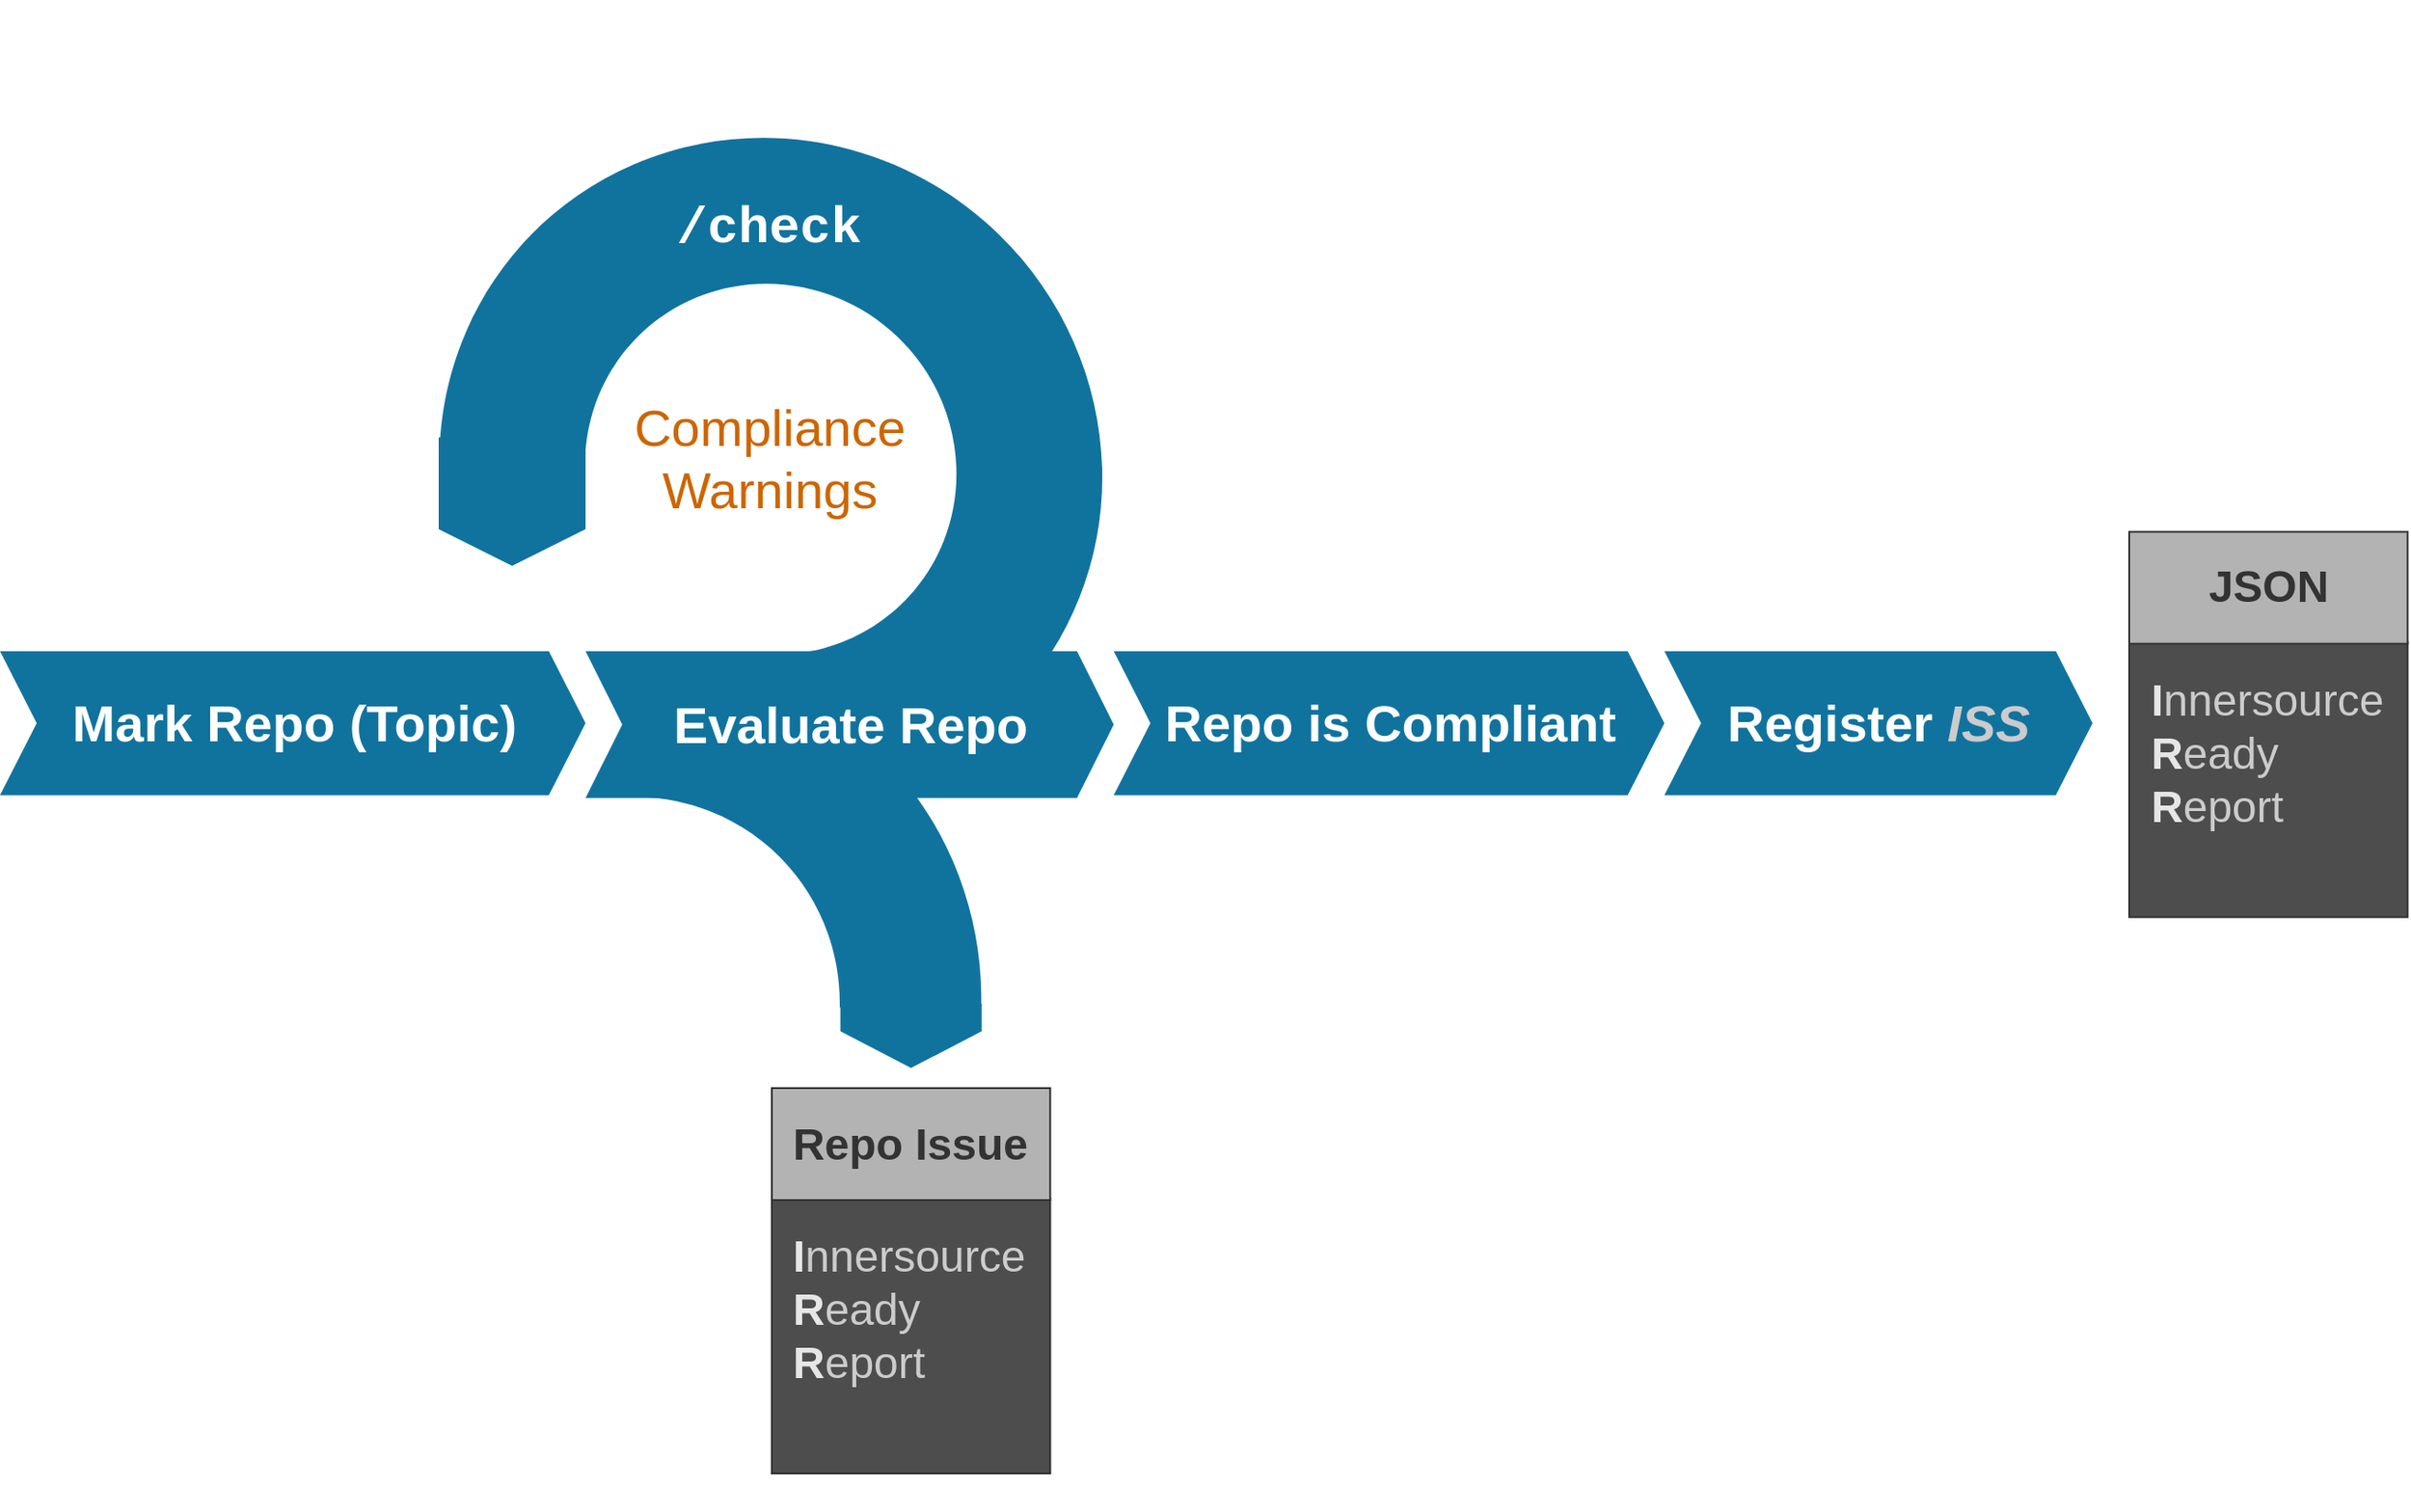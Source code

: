 <mxfile>
    <diagram name="Page-1" id="3e8102d1-ef87-2e61-34e1-82d9a586fe2e">
        <mxGraphModel dx="1109" dy="1423" grid="1" gridSize="10" guides="1" tooltips="1" connect="1" arrows="1" fold="1" page="1" pageScale="1" pageWidth="1100" pageHeight="850" background="none" math="0" shadow="0">
            <root>
                <mxCell id="0"/>
                <mxCell id="1" parent="0"/>
                <mxCell id="brf7tR4pHE1us93a3u3g-6" value="&lt;font style=&quot;font-size: 28px;&quot;&gt;Compliance&lt;br style=&quot;font-size: 28px;&quot;&gt;Warnings&lt;/font&gt;" style="text;html=1;strokeColor=none;fillColor=none;align=center;verticalAlign=middle;whiteSpace=wrap;rounded=0;fontSize=28;fontColor=#CC6600;" parent="1" vertex="1">
                    <mxGeometry x="407.48" y="-623.18" width="144.95" height="80" as="geometry"/>
                </mxCell>
                <mxCell id="26" value="" style="verticalLabelPosition=bottom;verticalAlign=top;html=1;shape=mxgraph.basic.partConcEllipse;fillColor=#10739E;strokeColor=none;startAngle=0.625;endAngle=0.876;arcWidth=0.4;rotation=135;fontSize=24;" parent="1" vertex="1">
                    <mxGeometry x="206.34" y="-473.08" width="391" height="380" as="geometry"/>
                </mxCell>
                <mxCell id="brf7tR4pHE1us93a3u3g-4" value="&lt;font style=&quot;font-size: 28px;&quot;&gt;Repo is Compliant&lt;/font&gt;" style="html=1;shape=mxgraph.infographic.ribbonSimple;notch1=20;notch2=20;fillColor=#10739E;strokeColor=none;align=center;verticalAlign=middle;fontColor=#ffffff;fontSize=24;fontStyle=1;" parent="1" vertex="1">
                    <mxGeometry x="666.75" y="-478.18" width="300" height="78.58" as="geometry"/>
                </mxCell>
                <mxCell id="brf7tR4pHE1us93a3u3g-12" value="Register &lt;i&gt;&lt;font color=&quot;#cccccc&quot;&gt;ISS&lt;/font&gt;&lt;/i&gt;" style="html=1;shape=mxgraph.infographic.ribbonSimple;notch1=20;notch2=20;fillColor=#10739E;strokeColor=none;align=center;verticalAlign=middle;fontColor=#ffffff;fontSize=28;fontStyle=1;" parent="1" vertex="1">
                    <mxGeometry x="966.75" y="-478.18" width="233.25" height="78.58" as="geometry"/>
                </mxCell>
                <mxCell id="brf7tR4pHE1us93a3u3g-8" value="" style="html=1;shape=mxgraph.infographic.ribbonSimple;notch1=0;notch2=20;fillColor=#10739E;strokeColor=none;align=center;verticalAlign=middle;fontColor=#ffffff;fontSize=24;fontStyle=1;rotation=90;" parent="1" vertex="1">
                    <mxGeometry x="304" y="-599.6" width="70" height="80" as="geometry"/>
                </mxCell>
                <mxCell id="brf7tR4pHE1us93a3u3g-2" value="" style="verticalLabelPosition=bottom;verticalAlign=top;html=1;shape=mxgraph.basic.partConcEllipse;fillColor=#10739E;strokeColor=none;startAngle=0.37;endAngle=0.125;arcWidth=0.44;rotation=135;" parent="1" vertex="1">
                    <mxGeometry x="301.58" y="-760" width="356.75" height="365.46" as="geometry"/>
                </mxCell>
                <mxCell id="7" value="&lt;font style=&quot;font-size: 24px;&quot;&gt;&lt;span style=&quot;color: rgb(230, 230, 230); font-family: helvetica; font-size: 24px; font-style: normal; font-weight: 700; letter-spacing: normal; text-indent: 0px; text-transform: none; word-spacing: 0px; display: inline; float: none;&quot;&gt;I&lt;/span&gt;&lt;span style=&quot;font-family: helvetica; font-size: 24px; font-style: normal; letter-spacing: normal; text-indent: 0px; text-transform: none; word-spacing: 0px; display: inline; float: none;&quot;&gt;&lt;font color=&quot;#cccccc&quot;&gt;nnersource&lt;/font&gt;&lt;/span&gt;&lt;br style=&quot;font-family: helvetica; font-size: 24px; font-style: normal; font-weight: 700; letter-spacing: normal; text-indent: 0px; text-transform: none; word-spacing: 0px;&quot;&gt;&lt;span style=&quot;color: rgb(230, 230, 230); font-family: helvetica; font-size: 24px; font-style: normal; font-weight: 700; letter-spacing: normal; text-indent: 0px; text-transform: none; word-spacing: 0px; display: inline; float: none;&quot;&gt;R&lt;/span&gt;&lt;span style=&quot;font-family: helvetica; font-size: 24px; font-style: normal; letter-spacing: normal; text-indent: 0px; text-transform: none; word-spacing: 0px; display: inline; float: none;&quot;&gt;&lt;font color=&quot;#cccccc&quot;&gt;eady&lt;/font&gt;&lt;/span&gt;&lt;span style=&quot;color: rgb(230, 230, 230); font-family: helvetica; font-size: 24px; font-style: normal; font-weight: 700; letter-spacing: normal; text-indent: 0px; text-transform: none; word-spacing: 0px; display: inline; float: none;&quot;&gt; &lt;br&gt;R&lt;/span&gt;&lt;span style=&quot;font-family: helvetica; font-size: 24px; font-style: normal; letter-spacing: normal; text-indent: 0px; text-transform: none; word-spacing: 0px; display: inline; float: none;&quot;&gt;&lt;font color=&quot;#cccccc&quot;&gt;eport&lt;/font&gt;&lt;/span&gt;&lt;br style=&quot;font-family: helvetica; font-size: 24px; font-style: normal; font-weight: 700; letter-spacing: normal; text-indent: 0px; text-transform: none; word-spacing: 0px;&quot;&gt;&lt;br&gt;&lt;/font&gt;" style="rounded=0;whiteSpace=wrap;html=1;labelBackgroundColor=none;fontColor=#99FFFF;strokeColor=#333333;fillColor=#4D4D4D;fontSize=24;align=left;spacingLeft=10;" parent="1" vertex="1">
                    <mxGeometry x="480.49" y="-180" width="151.67" height="150" as="geometry"/>
                </mxCell>
                <mxCell id="29" value="" style="html=1;shape=mxgraph.infographic.ribbonSimple;notch1=0;notch2=20;fillColor=#10739E;strokeColor=none;align=center;verticalAlign=middle;fontColor=#ffffff;fontSize=24;fontStyle=1;rotation=90;" parent="1" vertex="1">
                    <mxGeometry x="538.83" y="-307" width="35" height="77" as="geometry"/>
                </mxCell>
                <mxCell id="8" value="&lt;font color=&quot;#333333&quot; style=&quot;font-size: 24px;&quot;&gt;&lt;b&gt;Repo Issue&lt;/b&gt;&lt;/font&gt;" style="rounded=0;whiteSpace=wrap;html=1;labelBackgroundColor=none;fontColor=#E6E6E6;strokeColor=#333333;fillColor=#B3B3B3;fontSize=24;" parent="1" vertex="1">
                    <mxGeometry x="480.49" y="-240" width="151.67" height="61" as="geometry"/>
                </mxCell>
                <mxCell id="brf7tR4pHE1us93a3u3g-5" value="&lt;font style=&quot;font-size: 28px;&quot;&gt;Mark Repo (Topic)&lt;/font&gt;" style="html=1;shape=mxgraph.infographic.ribbonSimple;notch1=20;notch2=20;fillColor=#10739E;strokeColor=none;align=center;verticalAlign=middle;fontColor=#ffffff;fontSize=24;fontStyle=1;" parent="1" vertex="1">
                    <mxGeometry x="60" y="-478.18" width="319" height="78.58" as="geometry"/>
                </mxCell>
                <mxCell id="brf7tR4pHE1us93a3u3g-3" value="&lt;font style=&quot;font-size: 28px;&quot;&gt;Evaluate Repo&lt;/font&gt;" style="html=1;shape=mxgraph.infographic.ribbonSimple;notch1=20;notch2=20;fillColor=#10739E;strokeColor=none;align=center;verticalAlign=middle;fontColor=#ffffff;fontSize=24;fontStyle=1;" parent="1" vertex="1">
                    <mxGeometry x="379" y="-478.18" width="287.75" height="80" as="geometry"/>
                </mxCell>
                <mxCell id="brf7tR4pHE1us93a3u3g-15" value="&lt;font size=&quot;1&quot; face=&quot;Courier New&quot; style=&quot;&quot;&gt;&lt;b style=&quot;font-size: 28px;&quot;&gt;/check&lt;/b&gt;&lt;/font&gt;" style="text;html=1;strokeColor=none;fillColor=none;align=center;verticalAlign=middle;whiteSpace=wrap;rounded=0;fontSize=24;fontColor=#FFFFFF;" parent="1" vertex="1">
                    <mxGeometry x="434.95" y="-729.6" width="87.75" height="42" as="geometry"/>
                </mxCell>
                <mxCell id="30" value="&lt;font style=&quot;font-size: 24px;&quot;&gt;&lt;span style=&quot;color: rgb(230, 230, 230); font-family: helvetica; font-size: 24px; font-style: normal; font-weight: 700; letter-spacing: normal; text-indent: 0px; text-transform: none; word-spacing: 0px; display: inline; float: none;&quot;&gt;I&lt;/span&gt;&lt;span style=&quot;font-family: helvetica; font-size: 24px; font-style: normal; letter-spacing: normal; text-indent: 0px; text-transform: none; word-spacing: 0px; display: inline; float: none;&quot;&gt;&lt;font color=&quot;#cccccc&quot;&gt;nnersource&lt;/font&gt;&lt;/span&gt;&lt;br style=&quot;font-family: helvetica; font-size: 24px; font-style: normal; font-weight: 700; letter-spacing: normal; text-indent: 0px; text-transform: none; word-spacing: 0px;&quot;&gt;&lt;span style=&quot;color: rgb(230, 230, 230); font-family: helvetica; font-size: 24px; font-style: normal; font-weight: 700; letter-spacing: normal; text-indent: 0px; text-transform: none; word-spacing: 0px; display: inline; float: none;&quot;&gt;R&lt;/span&gt;&lt;span style=&quot;font-family: helvetica; font-size: 24px; font-style: normal; letter-spacing: normal; text-indent: 0px; text-transform: none; word-spacing: 0px; display: inline; float: none;&quot;&gt;&lt;font color=&quot;#cccccc&quot;&gt;eady&lt;/font&gt;&lt;/span&gt;&lt;span style=&quot;color: rgb(230, 230, 230); font-family: helvetica; font-size: 24px; font-style: normal; font-weight: 700; letter-spacing: normal; text-indent: 0px; text-transform: none; word-spacing: 0px; display: inline; float: none;&quot;&gt; &lt;br&gt;R&lt;/span&gt;&lt;span style=&quot;font-family: helvetica; font-size: 24px; font-style: normal; letter-spacing: normal; text-indent: 0px; text-transform: none; word-spacing: 0px; display: inline; float: none;&quot;&gt;&lt;font color=&quot;#cccccc&quot;&gt;eport&lt;/font&gt;&lt;/span&gt;&lt;br style=&quot;font-family: helvetica; font-size: 24px; font-style: normal; font-weight: 700; letter-spacing: normal; text-indent: 0px; text-transform: none; word-spacing: 0px;&quot;&gt;&lt;br&gt;&lt;/font&gt;" style="rounded=0;whiteSpace=wrap;html=1;labelBackgroundColor=none;fontColor=#99FFFF;strokeColor=#333333;fillColor=#4D4D4D;fontSize=24;align=left;spacingLeft=10;" parent="1" vertex="1">
                    <mxGeometry x="1220" y="-483.18" width="151.67" height="150" as="geometry"/>
                </mxCell>
                <mxCell id="31" value="&lt;font color=&quot;#333333&quot; style=&quot;font-size: 24px;&quot;&gt;&lt;b&gt;JSON&lt;/b&gt;&lt;/font&gt;" style="rounded=0;whiteSpace=wrap;html=1;labelBackgroundColor=none;fontColor=#E6E6E6;strokeColor=#333333;fillColor=#B3B3B3;fontSize=24;" parent="1" vertex="1">
                    <mxGeometry x="1220" y="-543.18" width="151.67" height="61" as="geometry"/>
                </mxCell>
            </root>
        </mxGraphModel>
    </diagram>
</mxfile>